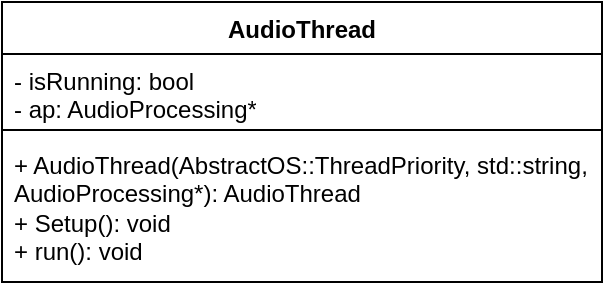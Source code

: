 <mxfile version="22.1.16" type="device">
  <diagram name="Side-1" id="lE25cLhTH042Tmgz6JTR">
    <mxGraphModel dx="1098" dy="1180" grid="1" gridSize="10" guides="1" tooltips="1" connect="1" arrows="1" fold="1" page="1" pageScale="1" pageWidth="827" pageHeight="1169" math="0" shadow="0">
      <root>
        <mxCell id="0" />
        <mxCell id="1" parent="0" />
        <mxCell id="Ubncl8vx_0FjX8ZGbbOF-1" value="AudioThread" style="swimlane;fontStyle=1;align=center;verticalAlign=top;childLayout=stackLayout;horizontal=1;startSize=26;horizontalStack=0;resizeParent=1;resizeParentMax=0;resizeLast=0;collapsible=1;marginBottom=0;whiteSpace=wrap;html=1;" vertex="1" parent="1">
          <mxGeometry x="360" y="460" width="300" height="140" as="geometry" />
        </mxCell>
        <mxCell id="Ubncl8vx_0FjX8ZGbbOF-2" value="- isRunning: bool&lt;br&gt;- ap: AudioProcessing*" style="text;strokeColor=none;fillColor=none;align=left;verticalAlign=top;spacingLeft=4;spacingRight=4;overflow=hidden;rotatable=0;points=[[0,0.5],[1,0.5]];portConstraint=eastwest;whiteSpace=wrap;html=1;" vertex="1" parent="Ubncl8vx_0FjX8ZGbbOF-1">
          <mxGeometry y="26" width="300" height="34" as="geometry" />
        </mxCell>
        <mxCell id="Ubncl8vx_0FjX8ZGbbOF-3" value="" style="line;strokeWidth=1;fillColor=none;align=left;verticalAlign=middle;spacingTop=-1;spacingLeft=3;spacingRight=3;rotatable=0;labelPosition=right;points=[];portConstraint=eastwest;strokeColor=inherit;" vertex="1" parent="Ubncl8vx_0FjX8ZGbbOF-1">
          <mxGeometry y="60" width="300" height="8" as="geometry" />
        </mxCell>
        <mxCell id="Ubncl8vx_0FjX8ZGbbOF-4" value="+ AudioThread(AbstractOS::ThreadPriority, std::string, AudioProcessing*): AudioThread&lt;br&gt;+ Setup(): void&lt;br&gt;+ run(): void" style="text;strokeColor=none;fillColor=none;align=left;verticalAlign=top;spacingLeft=4;spacingRight=4;overflow=hidden;rotatable=0;points=[[0,0.5],[1,0.5]];portConstraint=eastwest;whiteSpace=wrap;html=1;" vertex="1" parent="Ubncl8vx_0FjX8ZGbbOF-1">
          <mxGeometry y="68" width="300" height="72" as="geometry" />
        </mxCell>
      </root>
    </mxGraphModel>
  </diagram>
</mxfile>
